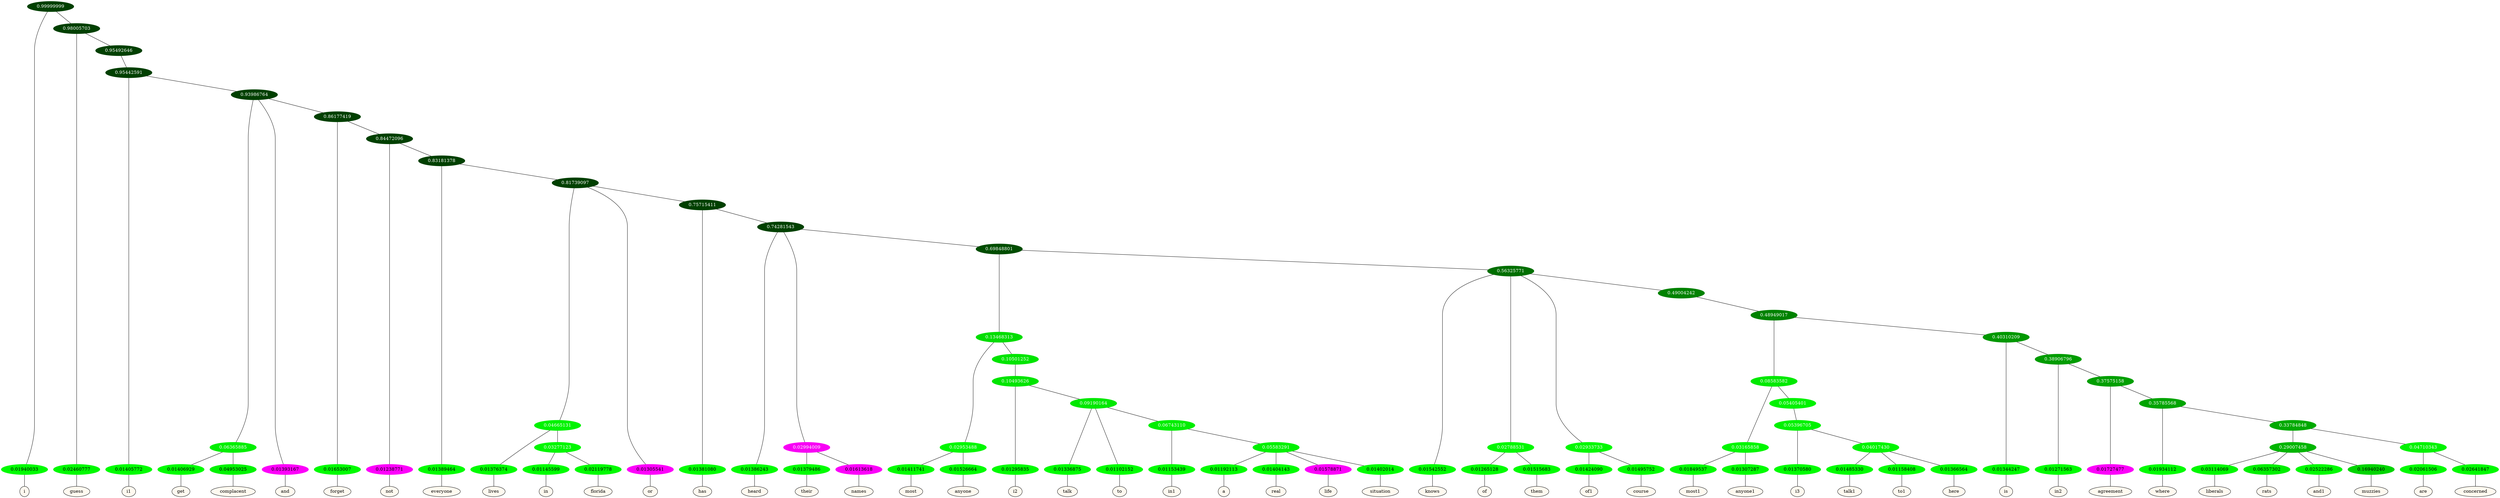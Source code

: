 graph {
	node [format=png height=0.15 nodesep=0.001 ordering=out overlap=prism overlap_scaling=0.01 ranksep=0.001 ratio=0.2 style=filled width=0.15]
	{
		rank=same
		a_w_1 [label=i color=black fillcolor=floralwhite style="filled,solid"]
		a_w_3 [label=guess color=black fillcolor=floralwhite style="filled,solid"]
		a_w_6 [label=i1 color=black fillcolor=floralwhite style="filled,solid"]
		a_w_11 [label=get color=black fillcolor=floralwhite style="filled,solid"]
		a_w_12 [label=complacent color=black fillcolor=floralwhite style="filled,solid"]
		a_w_9 [label=and color=black fillcolor=floralwhite style="filled,solid"]
		a_w_13 [label=forget color=black fillcolor=floralwhite style="filled,solid"]
		a_w_15 [label=not color=black fillcolor=floralwhite style="filled,solid"]
		a_w_17 [label=everyone color=black fillcolor=floralwhite style="filled,solid"]
		a_w_22 [label=lives color=black fillcolor=floralwhite style="filled,solid"]
		a_w_26 [label=in color=black fillcolor=floralwhite style="filled,solid"]
		a_w_27 [label=florida color=black fillcolor=floralwhite style="filled,solid"]
		a_w_20 [label=or color=black fillcolor=floralwhite style="filled,solid"]
		a_w_24 [label=has color=black fillcolor=floralwhite style="filled,solid"]
		a_w_28 [label=heard color=black fillcolor=floralwhite style="filled,solid"]
		a_w_31 [label=their color=black fillcolor=floralwhite style="filled,solid"]
		a_w_32 [label=names color=black fillcolor=floralwhite style="filled,solid"]
		a_w_41 [label=most color=black fillcolor=floralwhite style="filled,solid"]
		a_w_42 [label=anyone color=black fillcolor=floralwhite style="filled,solid"]
		a_w_49 [label=i2 color=black fillcolor=floralwhite style="filled,solid"]
		a_w_53 [label=talk color=black fillcolor=floralwhite style="filled,solid"]
		a_w_54 [label=to color=black fillcolor=floralwhite style="filled,solid"]
		a_w_60 [label=in1 color=black fillcolor=floralwhite style="filled,solid"]
		a_w_67 [label=a color=black fillcolor=floralwhite style="filled,solid"]
		a_w_68 [label=real color=black fillcolor=floralwhite style="filled,solid"]
		a_w_69 [label=life color=black fillcolor=floralwhite style="filled,solid"]
		a_w_70 [label=situation color=black fillcolor=floralwhite style="filled,solid"]
		a_w_37 [label=knows color=black fillcolor=floralwhite style="filled,solid"]
		a_w_44 [label=of color=black fillcolor=floralwhite style="filled,solid"]
		a_w_45 [label=them color=black fillcolor=floralwhite style="filled,solid"]
		a_w_46 [label=of1 color=black fillcolor=floralwhite style="filled,solid"]
		a_w_47 [label=course color=black fillcolor=floralwhite style="filled,solid"]
		a_w_62 [label=most1 color=black fillcolor=floralwhite style="filled,solid"]
		a_w_63 [label=anyone1 color=black fillcolor=floralwhite style="filled,solid"]
		a_w_71 [label=i3 color=black fillcolor=floralwhite style="filled,solid"]
		a_w_75 [label=talk1 color=black fillcolor=floralwhite style="filled,solid"]
		a_w_76 [label=to1 color=black fillcolor=floralwhite style="filled,solid"]
		a_w_77 [label=here color=black fillcolor=floralwhite style="filled,solid"]
		a_w_58 [label=is color=black fillcolor=floralwhite style="filled,solid"]
		a_w_65 [label=in2 color=black fillcolor=floralwhite style="filled,solid"]
		a_w_73 [label=agreement color=black fillcolor=floralwhite style="filled,solid"]
		a_w_78 [label=where color=black fillcolor=floralwhite style="filled,solid"]
		a_w_82 [label=liberals color=black fillcolor=floralwhite style="filled,solid"]
		a_w_83 [label=rats color=black fillcolor=floralwhite style="filled,solid"]
		a_w_84 [label=and1 color=black fillcolor=floralwhite style="filled,solid"]
		a_w_85 [label=muzzies color=black fillcolor=floralwhite style="filled,solid"]
		a_w_86 [label=are color=black fillcolor=floralwhite style="filled,solid"]
		a_w_87 [label=concerned color=black fillcolor=floralwhite style="filled,solid"]
	}
	a_n_1 -- a_w_1
	a_n_3 -- a_w_3
	a_n_6 -- a_w_6
	a_n_11 -- a_w_11
	a_n_12 -- a_w_12
	a_n_9 -- a_w_9
	a_n_13 -- a_w_13
	a_n_15 -- a_w_15
	a_n_17 -- a_w_17
	a_n_22 -- a_w_22
	a_n_26 -- a_w_26
	a_n_27 -- a_w_27
	a_n_20 -- a_w_20
	a_n_24 -- a_w_24
	a_n_28 -- a_w_28
	a_n_31 -- a_w_31
	a_n_32 -- a_w_32
	a_n_41 -- a_w_41
	a_n_42 -- a_w_42
	a_n_49 -- a_w_49
	a_n_53 -- a_w_53
	a_n_54 -- a_w_54
	a_n_60 -- a_w_60
	a_n_67 -- a_w_67
	a_n_68 -- a_w_68
	a_n_69 -- a_w_69
	a_n_70 -- a_w_70
	a_n_37 -- a_w_37
	a_n_44 -- a_w_44
	a_n_45 -- a_w_45
	a_n_46 -- a_w_46
	a_n_47 -- a_w_47
	a_n_62 -- a_w_62
	a_n_63 -- a_w_63
	a_n_71 -- a_w_71
	a_n_75 -- a_w_75
	a_n_76 -- a_w_76
	a_n_77 -- a_w_77
	a_n_58 -- a_w_58
	a_n_65 -- a_w_65
	a_n_73 -- a_w_73
	a_n_78 -- a_w_78
	a_n_82 -- a_w_82
	a_n_83 -- a_w_83
	a_n_84 -- a_w_84
	a_n_85 -- a_w_85
	a_n_86 -- a_w_86
	a_n_87 -- a_w_87
	{
		rank=same
		a_n_1 [label=0.01940033 color="0.334 1.000 0.981" fontcolor=black]
		a_n_3 [label=0.02460777 color="0.334 1.000 0.975" fontcolor=black]
		a_n_6 [label=0.01405772 color="0.334 1.000 0.986" fontcolor=black]
		a_n_11 [label=0.01406929 color="0.334 1.000 0.986" fontcolor=black]
		a_n_12 [label=0.04953025 color="0.334 1.000 0.950" fontcolor=black]
		a_n_9 [label=0.01393167 color="0.835 1.000 0.986" fontcolor=black]
		a_n_13 [label=0.01653007 color="0.334 1.000 0.983" fontcolor=black]
		a_n_15 [label=0.01238771 color="0.835 1.000 0.988" fontcolor=black]
		a_n_17 [label=0.01389464 color="0.334 1.000 0.986" fontcolor=black]
		a_n_22 [label=0.01376374 color="0.334 1.000 0.986" fontcolor=black]
		a_n_26 [label=0.01145599 color="0.334 1.000 0.989" fontcolor=black]
		a_n_27 [label=0.02119778 color="0.334 1.000 0.979" fontcolor=black]
		a_n_20 [label=0.01305541 color="0.835 1.000 0.987" fontcolor=black]
		a_n_24 [label=0.01381080 color="0.334 1.000 0.986" fontcolor=black]
		a_n_28 [label=0.01386243 color="0.334 1.000 0.986" fontcolor=black]
		a_n_31 [label=0.01379486 color="0.334 1.000 0.986" fontcolor=black]
		a_n_32 [label=0.01613618 color="0.835 1.000 0.984" fontcolor=black]
		a_n_41 [label=0.01411741 color="0.334 1.000 0.986" fontcolor=black]
		a_n_42 [label=0.01526664 color="0.334 1.000 0.985" fontcolor=black]
		a_n_49 [label=0.01295835 color="0.334 1.000 0.987" fontcolor=black]
		a_n_53 [label=0.01336875 color="0.334 1.000 0.987" fontcolor=black]
		a_n_54 [label=0.01102152 color="0.334 1.000 0.989" fontcolor=black]
		a_n_60 [label=0.01153439 color="0.334 1.000 0.988" fontcolor=black]
		a_n_67 [label=0.01192113 color="0.334 1.000 0.988" fontcolor=black]
		a_n_68 [label=0.01404143 color="0.334 1.000 0.986" fontcolor=black]
		a_n_69 [label=0.01578871 color="0.835 1.000 0.984" fontcolor=black]
		a_n_70 [label=0.01402014 color="0.334 1.000 0.986" fontcolor=black]
		a_n_37 [label=0.01542552 color="0.334 1.000 0.985" fontcolor=black]
		a_n_44 [label=0.01265128 color="0.334 1.000 0.987" fontcolor=black]
		a_n_45 [label=0.01515683 color="0.334 1.000 0.985" fontcolor=black]
		a_n_46 [label=0.01424090 color="0.334 1.000 0.986" fontcolor=black]
		a_n_47 [label=0.01495752 color="0.334 1.000 0.985" fontcolor=black]
		a_n_62 [label=0.01849537 color="0.334 1.000 0.982" fontcolor=black]
		a_n_63 [label=0.01307287 color="0.334 1.000 0.987" fontcolor=black]
		a_n_71 [label=0.01370580 color="0.334 1.000 0.986" fontcolor=black]
		a_n_75 [label=0.01485330 color="0.334 1.000 0.985" fontcolor=black]
		a_n_76 [label=0.01158408 color="0.334 1.000 0.988" fontcolor=black]
		a_n_77 [label=0.01366564 color="0.334 1.000 0.986" fontcolor=black]
		a_n_58 [label=0.01344247 color="0.334 1.000 0.987" fontcolor=black]
		a_n_65 [label=0.01271563 color="0.334 1.000 0.987" fontcolor=black]
		a_n_73 [label=0.01727477 color="0.835 1.000 0.983" fontcolor=black]
		a_n_78 [label=0.01934112 color="0.334 1.000 0.981" fontcolor=black]
		a_n_82 [label=0.03114069 color="0.334 1.000 0.969" fontcolor=black]
		a_n_83 [label=0.06357302 color="0.334 1.000 0.936" fontcolor=black]
		a_n_84 [label=0.02522286 color="0.334 1.000 0.975" fontcolor=black]
		a_n_85 [label=0.16940240 color="0.334 1.000 0.831" fontcolor=black]
		a_n_86 [label=0.02061506 color="0.334 1.000 0.979" fontcolor=black]
		a_n_87 [label=0.02641847 color="0.334 1.000 0.974" fontcolor=black]
	}
	a_n_0 [label=0.99999999 color="0.334 1.000 0.250" fontcolor=grey99]
	a_n_0 -- a_n_1
	a_n_2 [label=0.98005703 color="0.334 1.000 0.250" fontcolor=grey99]
	a_n_0 -- a_n_2
	a_n_2 -- a_n_3
	a_n_4 [label=0.95492646 color="0.334 1.000 0.250" fontcolor=grey99]
	a_n_2 -- a_n_4
	a_n_5 [label=0.95442591 color="0.334 1.000 0.250" fontcolor=grey99]
	a_n_4 -- a_n_5
	a_n_5 -- a_n_6
	a_n_7 [label=0.93986764 color="0.334 1.000 0.250" fontcolor=grey99]
	a_n_5 -- a_n_7
	a_n_8 [label=0.06365885 color="0.334 1.000 0.936" fontcolor=grey99]
	a_n_7 -- a_n_8
	a_n_7 -- a_n_9
	a_n_10 [label=0.86177419 color="0.334 1.000 0.250" fontcolor=grey99]
	a_n_7 -- a_n_10
	a_n_8 -- a_n_11
	a_n_8 -- a_n_12
	a_n_10 -- a_n_13
	a_n_14 [label=0.84472096 color="0.334 1.000 0.250" fontcolor=grey99]
	a_n_10 -- a_n_14
	a_n_14 -- a_n_15
	a_n_16 [label=0.83181378 color="0.334 1.000 0.250" fontcolor=grey99]
	a_n_14 -- a_n_16
	a_n_16 -- a_n_17
	a_n_18 [label=0.81739097 color="0.334 1.000 0.250" fontcolor=grey99]
	a_n_16 -- a_n_18
	a_n_19 [label=0.04665131 color="0.334 1.000 0.953" fontcolor=grey99]
	a_n_18 -- a_n_19
	a_n_18 -- a_n_20
	a_n_21 [label=0.75715411 color="0.334 1.000 0.250" fontcolor=grey99]
	a_n_18 -- a_n_21
	a_n_19 -- a_n_22
	a_n_23 [label=0.03277123 color="0.334 1.000 0.967" fontcolor=grey99]
	a_n_19 -- a_n_23
	a_n_21 -- a_n_24
	a_n_25 [label=0.74281543 color="0.334 1.000 0.257" fontcolor=grey99]
	a_n_21 -- a_n_25
	a_n_23 -- a_n_26
	a_n_23 -- a_n_27
	a_n_25 -- a_n_28
	a_n_29 [label=0.02994009 color="0.835 1.000 0.970" fontcolor=grey99]
	a_n_25 -- a_n_29
	a_n_30 [label=0.69848801 color="0.334 1.000 0.302" fontcolor=grey99]
	a_n_25 -- a_n_30
	a_n_29 -- a_n_31
	a_n_29 -- a_n_32
	a_n_33 [label=0.13468313 color="0.334 1.000 0.865" fontcolor=grey99]
	a_n_30 -- a_n_33
	a_n_34 [label=0.56325771 color="0.334 1.000 0.437" fontcolor=grey99]
	a_n_30 -- a_n_34
	a_n_35 [label=0.02953488 color="0.334 1.000 0.970" fontcolor=grey99]
	a_n_33 -- a_n_35
	a_n_36 [label=0.10501252 color="0.334 1.000 0.895" fontcolor=grey99]
	a_n_33 -- a_n_36
	a_n_34 -- a_n_37
	a_n_38 [label=0.02788531 color="0.334 1.000 0.972" fontcolor=grey99]
	a_n_34 -- a_n_38
	a_n_39 [label=0.02933733 color="0.334 1.000 0.971" fontcolor=grey99]
	a_n_34 -- a_n_39
	a_n_40 [label=0.49004242 color="0.334 1.000 0.510" fontcolor=grey99]
	a_n_34 -- a_n_40
	a_n_35 -- a_n_41
	a_n_35 -- a_n_42
	a_n_43 [label=0.10493626 color="0.334 1.000 0.895" fontcolor=grey99]
	a_n_36 -- a_n_43
	a_n_38 -- a_n_44
	a_n_38 -- a_n_45
	a_n_39 -- a_n_46
	a_n_39 -- a_n_47
	a_n_48 [label=0.48949017 color="0.334 1.000 0.511" fontcolor=grey99]
	a_n_40 -- a_n_48
	a_n_43 -- a_n_49
	a_n_50 [label=0.09190164 color="0.334 1.000 0.908" fontcolor=grey99]
	a_n_43 -- a_n_50
	a_n_51 [label=0.08583582 color="0.334 1.000 0.914" fontcolor=grey99]
	a_n_48 -- a_n_51
	a_n_52 [label=0.40310209 color="0.334 1.000 0.597" fontcolor=grey99]
	a_n_48 -- a_n_52
	a_n_50 -- a_n_53
	a_n_50 -- a_n_54
	a_n_55 [label=0.06743110 color="0.334 1.000 0.933" fontcolor=grey99]
	a_n_50 -- a_n_55
	a_n_56 [label=0.03165858 color="0.334 1.000 0.968" fontcolor=grey99]
	a_n_51 -- a_n_56
	a_n_57 [label=0.05405401 color="0.334 1.000 0.946" fontcolor=grey99]
	a_n_51 -- a_n_57
	a_n_52 -- a_n_58
	a_n_59 [label=0.38906796 color="0.334 1.000 0.611" fontcolor=grey99]
	a_n_52 -- a_n_59
	a_n_55 -- a_n_60
	a_n_61 [label=0.05583291 color="0.334 1.000 0.944" fontcolor=grey99]
	a_n_55 -- a_n_61
	a_n_56 -- a_n_62
	a_n_56 -- a_n_63
	a_n_64 [label=0.05396705 color="0.334 1.000 0.946" fontcolor=grey99]
	a_n_57 -- a_n_64
	a_n_59 -- a_n_65
	a_n_66 [label=0.37575158 color="0.334 1.000 0.624" fontcolor=grey99]
	a_n_59 -- a_n_66
	a_n_61 -- a_n_67
	a_n_61 -- a_n_68
	a_n_61 -- a_n_69
	a_n_61 -- a_n_70
	a_n_64 -- a_n_71
	a_n_72 [label=0.04017430 color="0.334 1.000 0.960" fontcolor=grey99]
	a_n_64 -- a_n_72
	a_n_66 -- a_n_73
	a_n_74 [label=0.35785568 color="0.334 1.000 0.642" fontcolor=grey99]
	a_n_66 -- a_n_74
	a_n_72 -- a_n_75
	a_n_72 -- a_n_76
	a_n_72 -- a_n_77
	a_n_74 -- a_n_78
	a_n_79 [label=0.33784848 color="0.334 1.000 0.662" fontcolor=grey99]
	a_n_74 -- a_n_79
	a_n_80 [label=0.29007458 color="0.334 1.000 0.710" fontcolor=grey99]
	a_n_79 -- a_n_80
	a_n_81 [label=0.04710343 color="0.334 1.000 0.953" fontcolor=grey99]
	a_n_79 -- a_n_81
	a_n_80 -- a_n_82
	a_n_80 -- a_n_83
	a_n_80 -- a_n_84
	a_n_80 -- a_n_85
	a_n_81 -- a_n_86
	a_n_81 -- a_n_87
}
